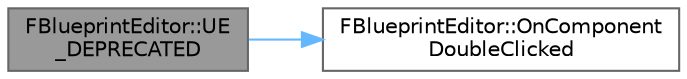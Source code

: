 digraph "FBlueprintEditor::UE_DEPRECATED"
{
 // INTERACTIVE_SVG=YES
 // LATEX_PDF_SIZE
  bgcolor="transparent";
  edge [fontname=Helvetica,fontsize=10,labelfontname=Helvetica,labelfontsize=10];
  node [fontname=Helvetica,fontsize=10,shape=box,height=0.2,width=0.4];
  rankdir="LR";
  Node1 [id="Node000001",label="FBlueprintEditor::UE\l_DEPRECATED",height=0.2,width=0.4,color="gray40", fillcolor="grey60", style="filled", fontcolor="black",tooltip="Delegate invoked when an item is double clicked in the subobject editor widget."];
  Node1 -> Node2 [id="edge1_Node000001_Node000002",color="steelblue1",style="solid",tooltip=" "];
  Node2 [id="Node000002",label="FBlueprintEditor::OnComponent\lDoubleClicked",height=0.2,width=0.4,color="grey40", fillcolor="white", style="filled",URL="$dd/d29/classFBlueprintEditor.html#ac397f2268c35ce29cef184dc01bca3f8",tooltip="Delegate invoked when an item is double clicked in the subobject editor widget."];
}
